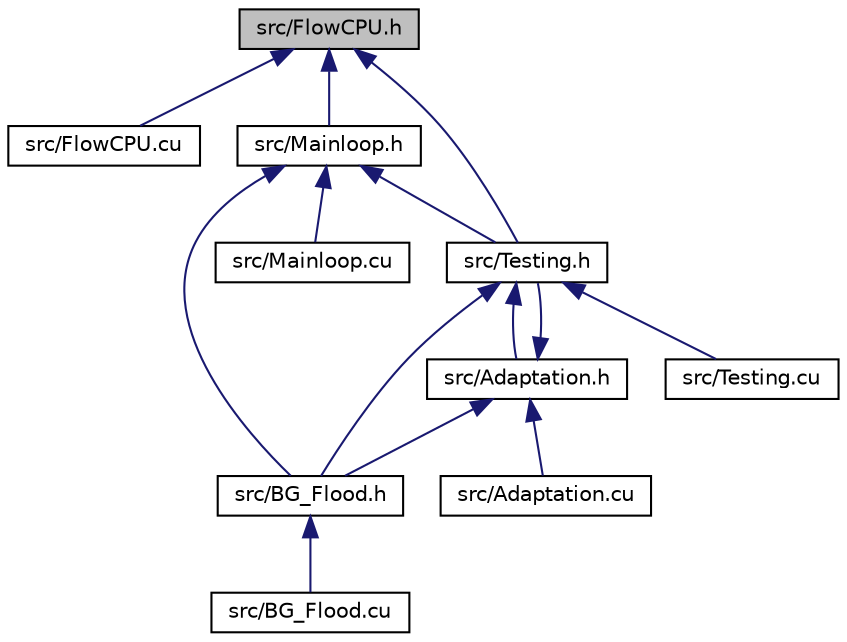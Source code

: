 digraph "src/FlowCPU.h"
{
 // LATEX_PDF_SIZE
  bgcolor="transparent";
  edge [fontname="Helvetica",fontsize="10",labelfontname="Helvetica",labelfontsize="10"];
  node [fontname="Helvetica",fontsize="10",shape=record];
  Node1 [label="src/FlowCPU.h",height=0.2,width=0.4,color="black", fillcolor="grey75", style="filled", fontcolor="black",tooltip=" "];
  Node1 -> Node2 [dir="back",color="midnightblue",fontsize="10",style="solid"];
  Node2 [label="src/FlowCPU.cu",height=0.2,width=0.4,color="black",URL="$FlowCPU_8cu.html",tooltip=" "];
  Node1 -> Node3 [dir="back",color="midnightblue",fontsize="10",style="solid"];
  Node3 [label="src/Mainloop.h",height=0.2,width=0.4,color="black",URL="$Mainloop_8h.html",tooltip=" "];
  Node3 -> Node4 [dir="back",color="midnightblue",fontsize="10",style="solid"];
  Node4 [label="src/BG_Flood.h",height=0.2,width=0.4,color="black",URL="$BG__Flood_8h.html",tooltip=" "];
  Node4 -> Node5 [dir="back",color="midnightblue",fontsize="10",style="solid"];
  Node5 [label="src/BG_Flood.cu",height=0.2,width=0.4,color="black",URL="$BG__Flood_8cu.html",tooltip=" "];
  Node3 -> Node6 [dir="back",color="midnightblue",fontsize="10",style="solid"];
  Node6 [label="src/Mainloop.cu",height=0.2,width=0.4,color="black",URL="$Mainloop_8cu.html",tooltip=" "];
  Node3 -> Node7 [dir="back",color="midnightblue",fontsize="10",style="solid"];
  Node7 [label="src/Testing.h",height=0.2,width=0.4,color="black",URL="$Testing_8h.html",tooltip=" "];
  Node7 -> Node8 [dir="back",color="midnightblue",fontsize="10",style="solid"];
  Node8 [label="src/Adaptation.h",height=0.2,width=0.4,color="black",URL="$Adaptation_8h.html",tooltip=" "];
  Node8 -> Node9 [dir="back",color="midnightblue",fontsize="10",style="solid"];
  Node9 [label="src/Adaptation.cu",height=0.2,width=0.4,color="black",URL="$Adaptation_8cu.html",tooltip=" "];
  Node8 -> Node4 [dir="back",color="midnightblue",fontsize="10",style="solid"];
  Node8 -> Node7 [dir="back",color="midnightblue",fontsize="10",style="solid"];
  Node7 -> Node4 [dir="back",color="midnightblue",fontsize="10",style="solid"];
  Node7 -> Node10 [dir="back",color="midnightblue",fontsize="10",style="solid"];
  Node10 [label="src/Testing.cu",height=0.2,width=0.4,color="black",URL="$Testing_8cu.html",tooltip=" "];
  Node1 -> Node7 [dir="back",color="midnightblue",fontsize="10",style="solid"];
}
